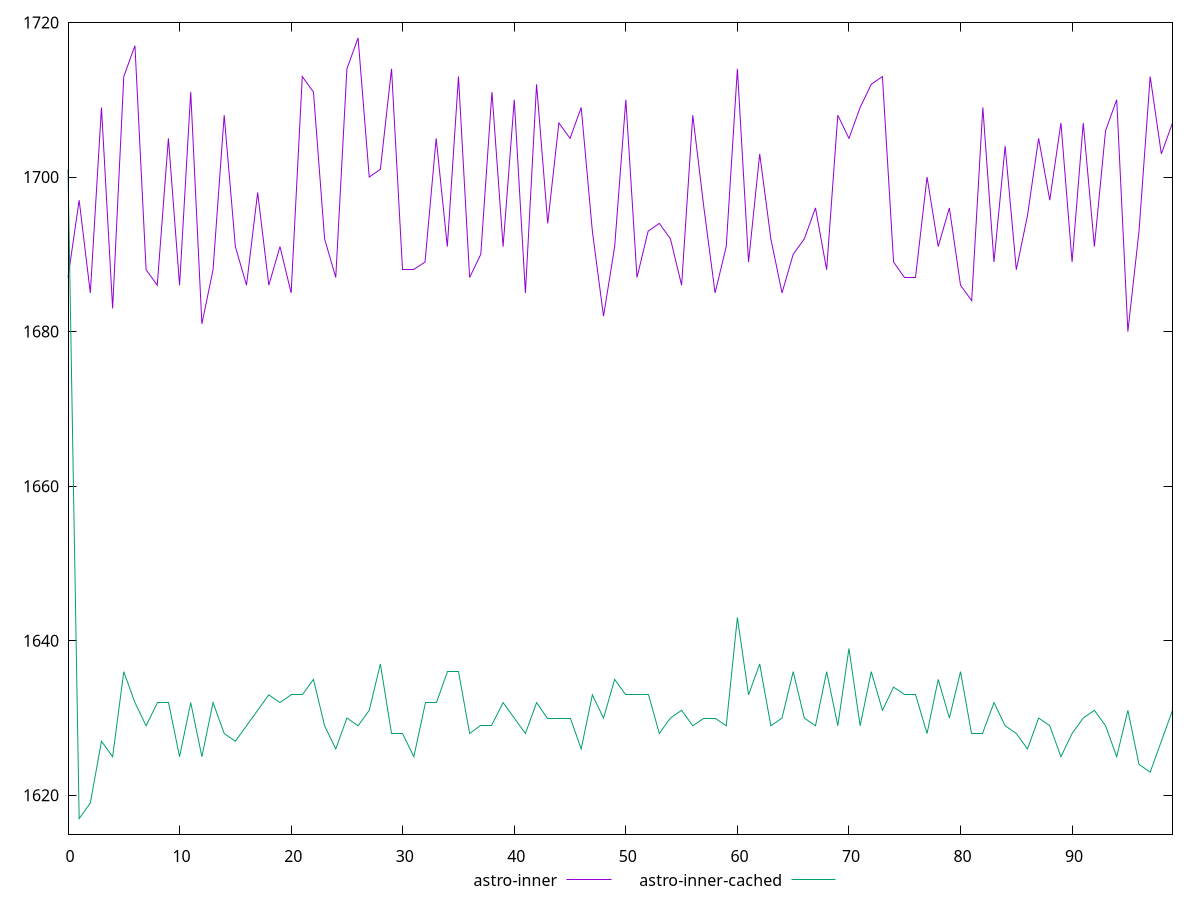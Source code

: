 reset

$astroInner <<EOF
0 1687
1 1697
2 1685
3 1709
4 1683
5 1713
6 1717
7 1688
8 1686
9 1705
10 1686
11 1711
12 1681
13 1688
14 1708
15 1691
16 1686
17 1698
18 1686
19 1691
20 1685
21 1713
22 1711
23 1692
24 1687
25 1714
26 1718
27 1700
28 1701
29 1714
30 1688
31 1688
32 1689
33 1705
34 1691
35 1713
36 1687
37 1690
38 1711
39 1691
40 1710
41 1685
42 1712
43 1694
44 1707
45 1705
46 1709
47 1693
48 1682
49 1691
50 1710
51 1687
52 1693
53 1694
54 1692
55 1686
56 1708
57 1696
58 1685
59 1691
60 1714
61 1689
62 1703
63 1692
64 1685
65 1690
66 1692
67 1696
68 1688
69 1708
70 1705
71 1709
72 1712
73 1713
74 1689
75 1687
76 1687
77 1700
78 1691
79 1696
80 1686
81 1684
82 1709
83 1689
84 1704
85 1688
86 1695
87 1705
88 1697
89 1707
90 1689
91 1707
92 1691
93 1706
94 1710
95 1680
96 1693
97 1713
98 1703
99 1707
EOF

$astroInnerCached <<EOF
0 1701
1 1617
2 1619
3 1627
4 1625
5 1636
6 1632
7 1629
8 1632
9 1632
10 1625
11 1632
12 1625
13 1632
14 1628
15 1627
16 1629
17 1631
18 1633
19 1632
20 1633
21 1633
22 1635
23 1629
24 1626
25 1630
26 1629
27 1631
28 1637
29 1628
30 1628
31 1625
32 1632
33 1632
34 1636
35 1636
36 1628
37 1629
38 1629
39 1632
40 1630
41 1628
42 1632
43 1630
44 1630
45 1630
46 1626
47 1633
48 1630
49 1635
50 1633
51 1633
52 1633
53 1628
54 1630
55 1631
56 1629
57 1630
58 1630
59 1629
60 1643
61 1633
62 1637
63 1629
64 1630
65 1636
66 1630
67 1629
68 1636
69 1629
70 1639
71 1629
72 1636
73 1631
74 1634
75 1633
76 1633
77 1628
78 1635
79 1630
80 1636
81 1628
82 1628
83 1632
84 1629
85 1628
86 1626
87 1630
88 1629
89 1625
90 1628
91 1630
92 1631
93 1629
94 1625
95 1631
96 1624
97 1623
98 1627
99 1631
EOF

set key outside below
set xrange [0:99]
set yrange [1614.98:1720.02]
set trange [1614.98:1720.02]
set terminal svg size 640, 520 enhanced background rgb 'white'
set output "reports/report_00033_2021-03-01T14-23-16.841Z/render-blocking-resources/comparison/line/2_vs_3.svg"

plot $astroInner title "astro-inner" with line, \
     $astroInnerCached title "astro-inner-cached" with line

reset
